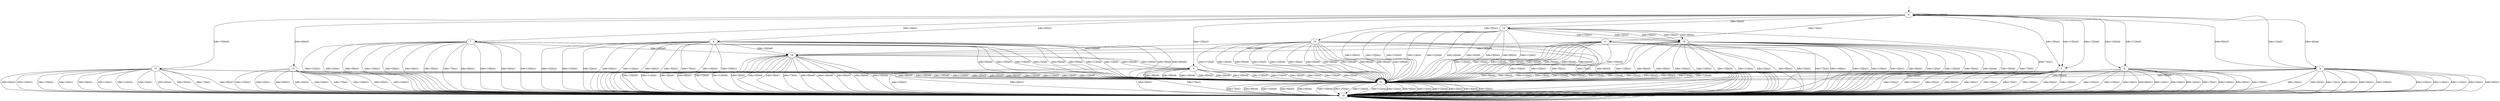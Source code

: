 digraph {
21;
19;
18;
16;
15;
14;
13;
0;
4;
5;
6;
7;
8;
9;
10;
11;
__init [label="", style=invis, width=0];
__init -> 0;
21 -> 21 [label="[obs=16]/(a0)"];
21 -> 16 [label="[obs=15]/(a1)"];
21 -> 16 [label="[obs=13]/(a3)"];
21 -> 16 [label="[obs=11]/(a2)"];
21 -> 16 [label="[obs=2]/(a2)"];
21 -> 16 [label="[obs=6]/(a1)"];
21 -> 16 [label="[obs=1]/(a2)"];
21 -> 16 [label="[obs=12]/(a4)"];
21 -> 16 [label="[obs=3]/(a2)"];
21 -> 16 [label="[obs=4]/(a4)"];
21 -> 16 [label="[obs=5]/(a1)"];
21 -> 16 [label="[obs=7]/(a1)"];
21 -> 16 [label="[obs=8]/(a4)"];
21 -> 16 [label="[obs=14]/(a4)"];
21 -> 16 [label="[obs=9]/(a3)"];
21 -> 16 [label="[obs=0]/(a4)"];
21 -> 16 [label="[obs=10]/(a4)"];
19 -> 18 [label="[obs=16]/(a0)"];
19 -> 16 [label="[obs=15]/(a1)"];
19 -> 16 [label="[obs=13]/(a3)"];
19 -> 16 [label="[obs=11]/(a1)"];
19 -> 16 [label="[obs=2]/(a1)"];
19 -> 16 [label="[obs=6]/(a1)"];
19 -> 16 [label="[obs=1]/(a2)"];
19 -> 16 [label="[obs=12]/(a4)"];
19 -> 16 [label="[obs=3]/(a1)"];
19 -> 16 [label="[obs=4]/(a4)"];
19 -> 16 [label="[obs=5]/(a4)"];
19 -> 16 [label="[obs=7]/(a1)"];
19 -> 16 [label="[obs=8]/(a3)"];
19 -> 16 [label="[obs=14]/(a1)"];
19 -> 16 [label="[obs=9]/(a3)"];
19 -> 16 [label="[obs=0]/(a1)"];
19 -> 16 [label="[obs=10]/(a1)"];
18 -> 4 [label="[obs=15]/(a1)"];
18 -> 16 [label="[obs=13]/(a3)"];
18 -> 16 [label="[obs=11]/(a2)"];
18 -> 16 [label="[obs=2]/(a2)"];
18 -> 16 [label="[obs=6]/(a1)"];
18 -> 16 [label="[obs=1]/(a2)"];
18 -> 16 [label="[obs=12]/(a4)"];
18 -> 16 [label="[obs=3]/(a2)"];
18 -> 16 [label="[obs=4]/(a4)"];
18 -> 16 [label="[obs=5]/(a1)"];
18 -> 16 [label="[obs=7]/(a1)"];
18 -> 16 [label="[obs=8]/(a4)"];
18 -> 16 [label="[obs=14]/(a4)"];
18 -> 16 [label="[obs=9]/(a3)"];
18 -> 16 [label="[obs=0]/(a4)"];
18 -> 16 [label="[obs=10]/(a4)"];
16 -> 16 [label="[obs=15]/(a1)"];
16 -> 16 [label="[obs=13]/(a3)"];
16 -> 16 [label="[obs=11]/(a2)"];
16 -> 16 [label="[obs=18]/(a0)"];
16 -> 16 [label="[obs=2]/(a2)"];
16 -> 16 [label="[obs=16]/(a0)"];
16 -> 16 [label="[obs=6]/(a1)"];
16 -> 16 [label="[obs=1]/(a2)"];
16 -> 16 [label="[obs=12]/(a4)"];
16 -> 16 [label="[obs=17]/(init)"];
16 -> 16 [label="[obs=3]/(a2)"];
16 -> 16 [label="[obs=4]/(a4)"];
16 -> 16 [label="[obs=5]/(a1)"];
16 -> 16 [label="[obs=7]/(a1)"];
16 -> 16 [label="[obs=8]/(a4)"];
16 -> 16 [label="[obs=19]/(discount_sink)"];
16 -> 16 [label="[obs=14]/(a4)"];
16 -> 16 [label="[obs=9]/(a3)"];
16 -> 16 [label="[obs=0]/(a4)"];
16 -> 16 [label="[obs=10]/(a4)"];
15 -> 16 [label="[obs=15]/(a1)"];
15 -> 16 [label="[obs=13]/(a1)"];
15 -> 16 [label="[obs=2]/(a1)"];
15 -> 16 [label="[obs=6]/(a1)"];
15 -> 16 [label="[obs=1]/(a1)"];
15 -> 16 [label="[obs=12]/(a1)"];
15 -> 16 [label="[obs=3]/(a1)"];
15 -> 16 [label="[obs=4]/(a1)"];
15 -> 16 [label="[obs=5]/(a1)"];
15 -> 16 [label="[obs=7]/(a1)"];
15 -> 16 [label="[obs=9]/(a1)"];
15 -> 16 [label="[obs=0]/(a1)"];
15 -> 21 [label="[obs=11]/(a2)"];
15 -> 21 [label="[obs=8]/(a3)"];
15 -> 21 [label="[obs=14]/(a4)"];
15 -> 21 [label="[obs=10]/(a4)"];
14 -> 19 [label="[obs=15]/(a1)"];
14 -> 21 [label="[obs=11]/(a1)"];
14 -> 19 [label="[obs=2]/(a1)"];
14 -> 19 [label="[obs=6]/(a1)"];
14 -> 19 [label="[obs=3]/(a1)"];
14 -> 16 [label="[obs=7]/(a1)"];
14 -> 21 [label="[obs=14]/(a1)"];
14 -> 19 [label="[obs=0]/(a1)"];
14 -> 21 [label="[obs=10]/(a1)"];
14 -> 21 [label="[obs=13]/(a3)"];
14 -> 21 [label="[obs=1]/(a2)"];
14 -> 21 [label="[obs=12]/(a4)"];
14 -> 21 [label="[obs=4]/(a4)"];
14 -> 21 [label="[obs=5]/(a4)"];
14 -> 21 [label="[obs=8]/(a3)"];
14 -> 21 [label="[obs=9]/(a3)"];
13 -> 16 [label="[obs=15]/(a1)"];
13 -> 16 [label="[obs=2]/(a1)"];
13 -> 16 [label="[obs=6]/(a1)"];
13 -> 16 [label="[obs=4]/(a1)"];
13 -> 16 [label="[obs=5]/(a1)"];
13 -> 16 [label="[obs=7]/(a1)"];
13 -> 16 [label="[obs=14]/(a1)"];
13 -> 16 [label="[obs=0]/(a1)"];
13 -> 16 [label="[obs=10]/(a1)"];
13 -> 21 [label="[obs=13]/(a4)"];
13 -> 21 [label="[obs=11]/(a2)"];
13 -> 21 [label="[obs=1]/(a2)"];
13 -> 21 [label="[obs=12]/(a4)"];
13 -> 21 [label="[obs=3]/(a2)"];
13 -> 21 [label="[obs=8]/(a3)"];
13 -> 21 [label="[obs=9]/(a3)"];
0 -> 0 [label="[obs=17]/(init)"];
0 -> 4 [label="[obs=15]/(a1)"];
0 -> 5 [label="[obs=13]/(a3)"];
0 -> 6 [label="[obs=11]/(a2)"];
0 -> 7 [label="[obs=2]/(a1)"];
0 -> 8 [label="[obs=6]/(a1)"];
0 -> 9 [label="[obs=1]/(a2)"];
0 -> 5 [label="[obs=12]/(a4)"];
0 -> 5 [label="[obs=3]/(a2)"];
0 -> 9 [label="[obs=4]/(a4)"];
0 -> 10 [label="[obs=5]/(a1)"];
0 -> 11 [label="[obs=7]/(a1)"];
0 -> 9 [label="[obs=8]/(a3)"];
0 -> 6 [label="[obs=14]/(a4)"];
0 -> 13 [label="[obs=9]/(a3)"];
0 -> 14 [label="[obs=0]/(a2)"];
0 -> 15 [label="[obs=10]/(a2)"];
0 -> 0 [label="[obs=18]/(a0)"];
4 -> 16 [label="[obs=15]/(a1)"];
4 -> 18 [label="[obs=16]/(a0)"];
4 -> 16 [label="[obs=6]/(a1)"];
4 -> 16 [label="[obs=5]/(a1)"];
4 -> 16 [label="[obs=7]/(a1)"];
4 -> 21 [label="[obs=13]/(a3)"];
4 -> 21 [label="[obs=11]/(a2)"];
4 -> 21 [label="[obs=2]/(a2)"];
4 -> 21 [label="[obs=1]/(a2)"];
4 -> 21 [label="[obs=12]/(a4)"];
4 -> 21 [label="[obs=3]/(a2)"];
4 -> 21 [label="[obs=4]/(a4)"];
4 -> 21 [label="[obs=8]/(a4)"];
4 -> 21 [label="[obs=14]/(a4)"];
4 -> 21 [label="[obs=9]/(a3)"];
4 -> 21 [label="[obs=0]/(a4)"];
4 -> 21 [label="[obs=10]/(a4)"];
5 -> 16 [label="[obs=15]/(a1)"];
5 -> 16 [label="[obs=13]/(a1)"];
5 -> 16 [label="[obs=2]/(a1)"];
5 -> 16 [label="[obs=6]/(a1)"];
5 -> 16 [label="[obs=4]/(a1)"];
5 -> 16 [label="[obs=5]/(a1)"];
5 -> 16 [label="[obs=7]/(a1)"];
5 -> 16 [label="[obs=14]/(a1)"];
5 -> 16 [label="[obs=0]/(a1)"];
5 -> 16 [label="[obs=10]/(a1)"];
5 -> 21 [label="[obs=11]/(a2)"];
5 -> 21 [label="[obs=1]/(a2)"];
5 -> 21 [label="[obs=12]/(a4)"];
5 -> 21 [label="[obs=3]/(a2)"];
5 -> 21 [label="[obs=8]/(a3)"];
5 -> 21 [label="[obs=9]/(a3)"];
6 -> 16 [label="[obs=15]/(a1)"];
6 -> 16 [label="[obs=13]/(a1)"];
6 -> 16 [label="[obs=2]/(a1)"];
6 -> 16 [label="[obs=6]/(a1)"];
6 -> 16 [label="[obs=1]/(a1)"];
6 -> 16 [label="[obs=4]/(a1)"];
6 -> 16 [label="[obs=5]/(a1)"];
6 -> 16 [label="[obs=7]/(a1)"];
6 -> 16 [label="[obs=14]/(a1)"];
6 -> 16 [label="[obs=0]/(a1)"];
6 -> 16 [label="[obs=10]/(a1)"];
6 -> 21 [label="[obs=11]/(a2)"];
6 -> 21 [label="[obs=12]/(a4)"];
6 -> 21 [label="[obs=3]/(a2)"];
6 -> 21 [label="[obs=8]/(a3)"];
6 -> 21 [label="[obs=9]/(a3)"];
7 -> 16 [label="[obs=11]/(a1)"];
7 -> 16 [label="[obs=2]/(a1)"];
7 -> 18 [label="[obs=16]/(a0)"];
7 -> 16 [label="[obs=6]/(a1)"];
7 -> 16 [label="[obs=12]/(a1)"];
7 -> 16 [label="[obs=3]/(a1)"];
7 -> 16 [label="[obs=4]/(a1)"];
7 -> 16 [label="[obs=5]/(a1)"];
7 -> 16 [label="[obs=7]/(a1)"];
7 -> 16 [label="[obs=8]/(a1)"];
7 -> 16 [label="[obs=14]/(a1)"];
7 -> 16 [label="[obs=0]/(a1)"];
7 -> 16 [label="[obs=10]/(a1)"];
7 -> 21 [label="[obs=15]/(a3)"];
7 -> 21 [label="[obs=13]/(a3)"];
7 -> 21 [label="[obs=1]/(a2)"];
7 -> 21 [label="[obs=9]/(a3)"];
8 -> 16 [label="[obs=15]/(a1)"];
8 -> 16 [label="[obs=13]/(a1)"];
8 -> 16 [label="[obs=2]/(a1)"];
8 -> 18 [label="[obs=16]/(a0)"];
8 -> 16 [label="[obs=6]/(a1)"];
8 -> 16 [label="[obs=12]/(a1)"];
8 -> 16 [label="[obs=4]/(a1)"];
8 -> 16 [label="[obs=5]/(a1)"];
8 -> 16 [label="[obs=7]/(a1)"];
8 -> 16 [label="[obs=14]/(a1)"];
8 -> 16 [label="[obs=10]/(a1)"];
8 -> 21 [label="[obs=11]/(a2)"];
8 -> 21 [label="[obs=1]/(a2)"];
8 -> 21 [label="[obs=3]/(a2)"];
8 -> 21 [label="[obs=8]/(a4)"];
8 -> 21 [label="[obs=9]/(a2)"];
8 -> 21 [label="[obs=0]/(a2)"];
9 -> 16 [label="[obs=15]/(a1)"];
9 -> 16 [label="[obs=13]/(a1)"];
9 -> 16 [label="[obs=11]/(a1)"];
9 -> 16 [label="[obs=2]/(a1)"];
9 -> 16 [label="[obs=6]/(a1)"];
9 -> 16 [label="[obs=3]/(a1)"];
9 -> 16 [label="[obs=5]/(a1)"];
9 -> 16 [label="[obs=7]/(a1)"];
9 -> 16 [label="[obs=14]/(a1)"];
9 -> 16 [label="[obs=0]/(a1)"];
9 -> 16 [label="[obs=10]/(a1)"];
9 -> 21 [label="[obs=1]/(a2)"];
9 -> 21 [label="[obs=12]/(a4)"];
9 -> 21 [label="[obs=4]/(a4)"];
9 -> 21 [label="[obs=8]/(a3)"];
9 -> 21 [label="[obs=9]/(a3)"];
10 -> 16 [label="[obs=15]/(a1)"];
10 -> 16 [label="[obs=13]/(a1)"];
10 -> 18 [label="[obs=16]/(a0)"];
10 -> 16 [label="[obs=5]/(a1)"];
10 -> 16 [label="[obs=7]/(a1)"];
10 -> 21 [label="[obs=11]/(a2)"];
10 -> 21 [label="[obs=2]/(a4)"];
10 -> 21 [label="[obs=6]/(a4)"];
10 -> 21 [label="[obs=1]/(a3)"];
10 -> 21 [label="[obs=12]/(a4)"];
10 -> 21 [label="[obs=3]/(a2)"];
10 -> 21 [label="[obs=4]/(a4)"];
10 -> 21 [label="[obs=8]/(a4)"];
10 -> 21 [label="[obs=14]/(a4)"];
10 -> 21 [label="[obs=9]/(a2)"];
10 -> 21 [label="[obs=0]/(a4)"];
10 -> 21 [label="[obs=10]/(a4)"];
11 -> 16 [label="[obs=15]/(a1)"];
11 -> 16 [label="[obs=13]/(a1)"];
11 -> 16 [label="[obs=2]/(a1)"];
11 -> 18 [label="[obs=16]/(a0)"];
11 -> 16 [label="[obs=6]/(a1)"];
11 -> 16 [label="[obs=5]/(a1)"];
11 -> 16 [label="[obs=7]/(a1)"];
11 -> 16 [label="[obs=14]/(a1)"];
11 -> 21 [label="[obs=11]/(a2)"];
11 -> 21 [label="[obs=1]/(a2)"];
11 -> 21 [label="[obs=12]/(a4)"];
11 -> 21 [label="[obs=3]/(a2)"];
11 -> 21 [label="[obs=4]/(a4)"];
11 -> 21 [label="[obs=8]/(a4)"];
11 -> 21 [label="[obs=9]/(a4)"];
11 -> 21 [label="[obs=0]/(a4)"];
11 -> 21 [label="[obs=10]/(a4)"];
}